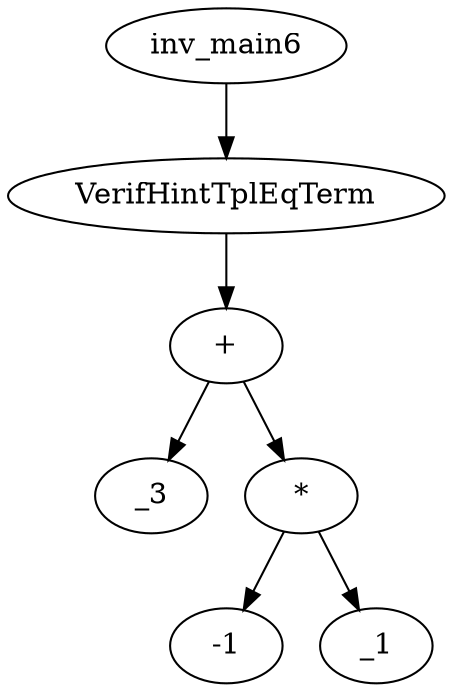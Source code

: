 digraph dag {
0 [label="inv_main6"];
1 [label="VerifHintTplEqTerm"];
2 [label="+"];
3 [label="_3"];
4 [label="*"];
5 [label="-1"];
6 [label="_1"];
0->1
1->2
2->4
2 -> 3
4->6
4 -> 5
}
